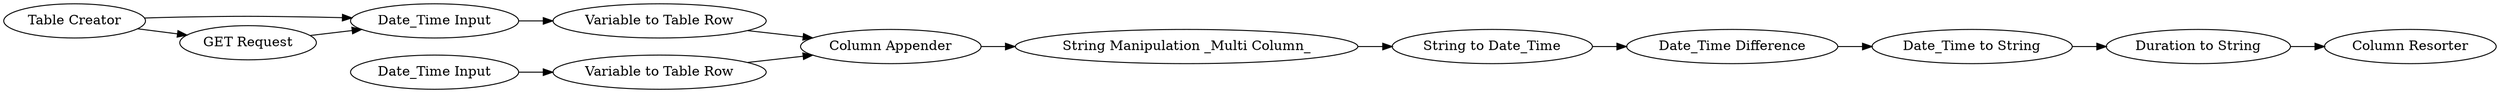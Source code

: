 digraph {
	216 -> 208
	116 -> 216
	209 -> 212
	1696 -> 117
	1695 -> 117
	1696 -> 1695
	214 -> 209
	211 -> 214
	215 -> 208
	208 -> 211
	213 -> 210
	212 -> 213
	117 -> 215
	210 [label="Column Resorter"]
	214 [label="String to Date_Time"]
	211 [label="String Manipulation _Multi Column_"]
	208 [label="Column Appender"]
	1696 [label="Table Creator"]
	216 [label="Variable to Table Row"]
	116 [label="Date_Time Input"]
	212 [label="Date_Time to String"]
	215 [label="Variable to Table Row"]
	117 [label="Date_Time Input"]
	209 [label="Date_Time Difference"]
	1695 [label="GET Request"]
	213 [label="Duration to String"]
	rankdir=LR
}
